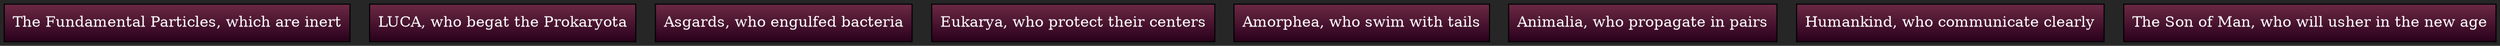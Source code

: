 digraph D {
rankdir = TB
style = filled
fontcolor = white
color = white
bgcolor = "#262626"
gradientangle = 0
dpi = 300
"cluster_39" [rankdir=TB, shape=box, color=black, fontcolor=white, fillcolor="#6C2944:#29001C", style=filled, gradientangle=270.05, label="The Fundamental Particles, which are inert"]
"cluster_40" [rankdir=TB, shape=box, color=black, fontcolor=white, fillcolor="#6C2944:#29001C", style=filled, gradientangle=270.05, label="LUCA, who begat the Prokaryota"]
"cluster_41" [rankdir=TB, shape=box, color=black, fontcolor=white, fillcolor="#6C2944:#29001C", style=filled, gradientangle=270.05, label="Asgards, who engulfed bacteria"]
"cluster_42" [rankdir=TB, shape=box, color=black, fontcolor=white, fillcolor="#6C2944:#29001C", style=filled, gradientangle=270.05, label="Eukarya, who protect their centers"]
"cluster_43" [rankdir=TB, shape=box, color=black, fontcolor=white, fillcolor="#6C2944:#29001C", style=filled, gradientangle=270.05, label="Amorphea, who swim with tails"]
"cluster_44" [rankdir=TB, shape=box, color=black, fontcolor=white, fillcolor="#6C2944:#29001C", style=filled, gradientangle=270.05, label="Animalia, who propagate in pairs"]
"cluster_45" [rankdir=TB, shape=box, color=black, fontcolor=white, fillcolor="#6C2944:#29001C", style=filled, gradientangle=270.05, label="Humankind, who communicate clearly"]
"cluster_46" [rankdir=TB, shape=box, color=black, fontcolor=white, fillcolor="#6C2944:#29001C", style=filled, gradientangle=270.05, label="The Son of Man, who will usher in the new age"]
}